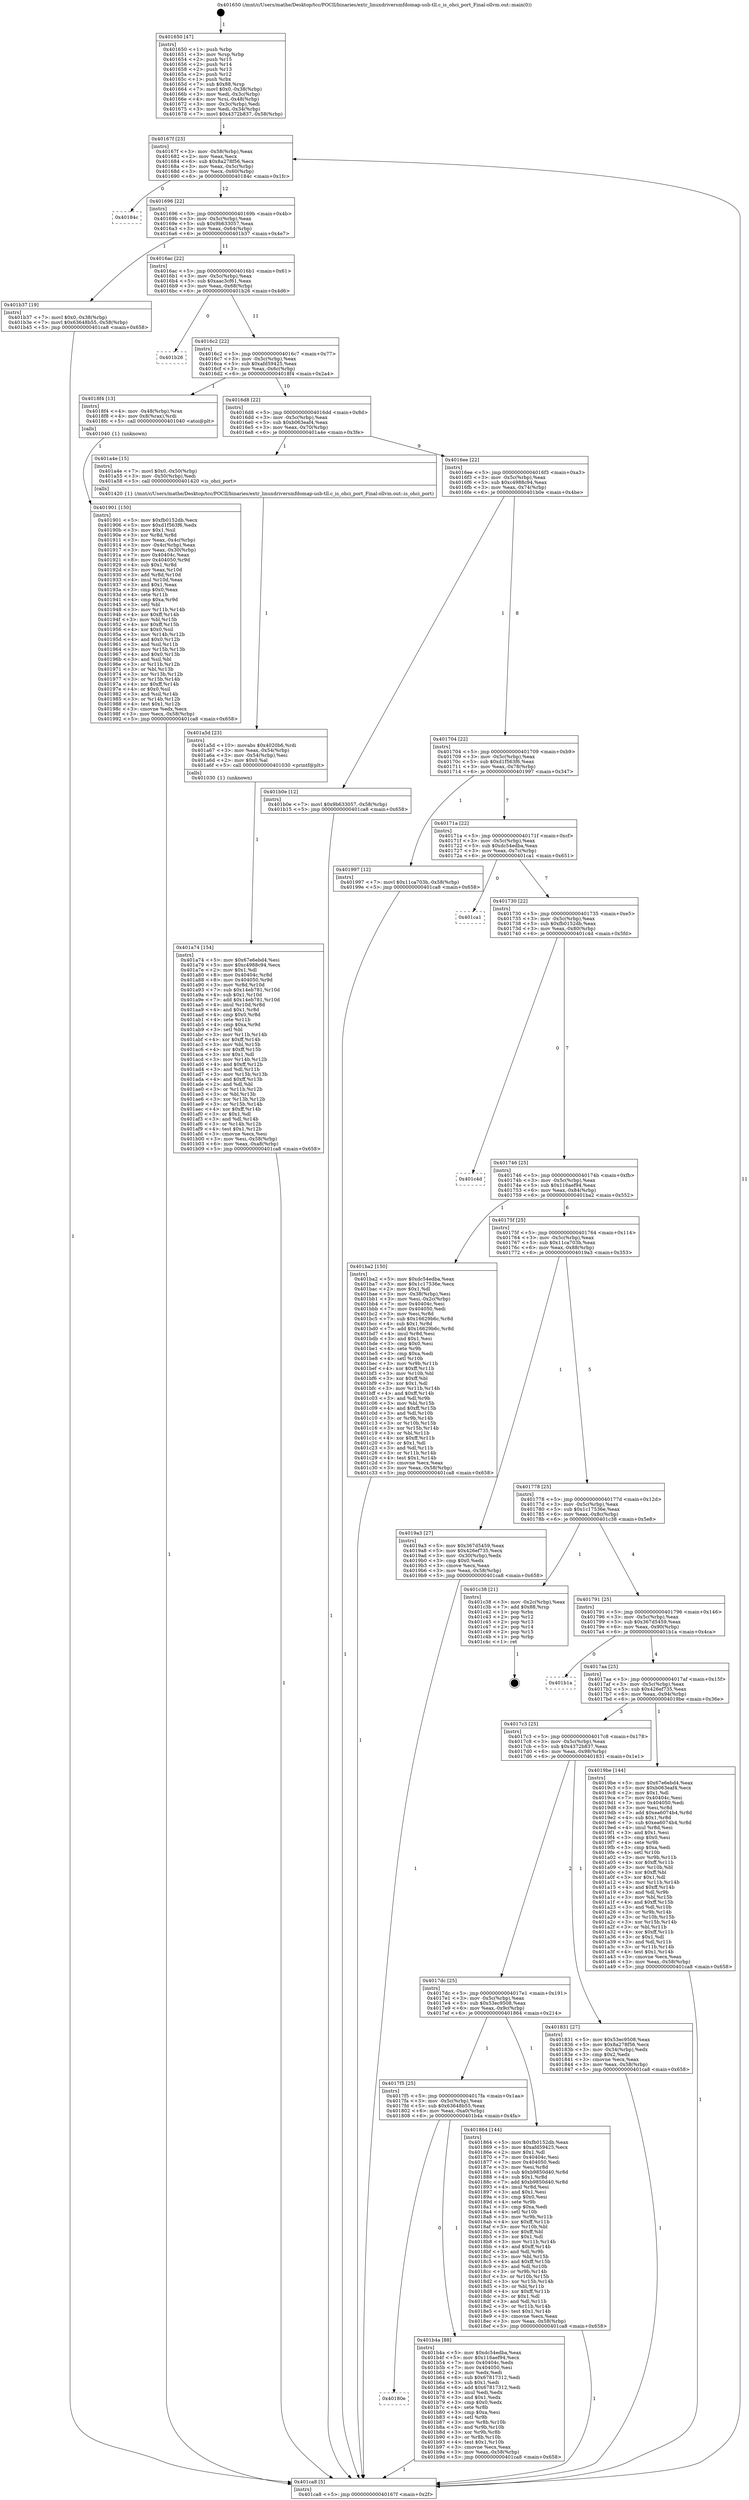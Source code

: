 digraph "0x401650" {
  label = "0x401650 (/mnt/c/Users/mathe/Desktop/tcc/POCII/binaries/extr_linuxdriversmfdomap-usb-tll.c_is_ohci_port_Final-ollvm.out::main(0))"
  labelloc = "t"
  node[shape=record]

  Entry [label="",width=0.3,height=0.3,shape=circle,fillcolor=black,style=filled]
  "0x40167f" [label="{
     0x40167f [23]\l
     | [instrs]\l
     &nbsp;&nbsp;0x40167f \<+3\>: mov -0x58(%rbp),%eax\l
     &nbsp;&nbsp;0x401682 \<+2\>: mov %eax,%ecx\l
     &nbsp;&nbsp;0x401684 \<+6\>: sub $0x8a278f56,%ecx\l
     &nbsp;&nbsp;0x40168a \<+3\>: mov %eax,-0x5c(%rbp)\l
     &nbsp;&nbsp;0x40168d \<+3\>: mov %ecx,-0x60(%rbp)\l
     &nbsp;&nbsp;0x401690 \<+6\>: je 000000000040184c \<main+0x1fc\>\l
  }"]
  "0x40184c" [label="{
     0x40184c\l
  }", style=dashed]
  "0x401696" [label="{
     0x401696 [22]\l
     | [instrs]\l
     &nbsp;&nbsp;0x401696 \<+5\>: jmp 000000000040169b \<main+0x4b\>\l
     &nbsp;&nbsp;0x40169b \<+3\>: mov -0x5c(%rbp),%eax\l
     &nbsp;&nbsp;0x40169e \<+5\>: sub $0x9b633057,%eax\l
     &nbsp;&nbsp;0x4016a3 \<+3\>: mov %eax,-0x64(%rbp)\l
     &nbsp;&nbsp;0x4016a6 \<+6\>: je 0000000000401b37 \<main+0x4e7\>\l
  }"]
  Exit [label="",width=0.3,height=0.3,shape=circle,fillcolor=black,style=filled,peripheries=2]
  "0x401b37" [label="{
     0x401b37 [19]\l
     | [instrs]\l
     &nbsp;&nbsp;0x401b37 \<+7\>: movl $0x0,-0x38(%rbp)\l
     &nbsp;&nbsp;0x401b3e \<+7\>: movl $0x63648b55,-0x58(%rbp)\l
     &nbsp;&nbsp;0x401b45 \<+5\>: jmp 0000000000401ca8 \<main+0x658\>\l
  }"]
  "0x4016ac" [label="{
     0x4016ac [22]\l
     | [instrs]\l
     &nbsp;&nbsp;0x4016ac \<+5\>: jmp 00000000004016b1 \<main+0x61\>\l
     &nbsp;&nbsp;0x4016b1 \<+3\>: mov -0x5c(%rbp),%eax\l
     &nbsp;&nbsp;0x4016b4 \<+5\>: sub $0xaac3cf61,%eax\l
     &nbsp;&nbsp;0x4016b9 \<+3\>: mov %eax,-0x68(%rbp)\l
     &nbsp;&nbsp;0x4016bc \<+6\>: je 0000000000401b26 \<main+0x4d6\>\l
  }"]
  "0x40180e" [label="{
     0x40180e\l
  }", style=dashed]
  "0x401b26" [label="{
     0x401b26\l
  }", style=dashed]
  "0x4016c2" [label="{
     0x4016c2 [22]\l
     | [instrs]\l
     &nbsp;&nbsp;0x4016c2 \<+5\>: jmp 00000000004016c7 \<main+0x77\>\l
     &nbsp;&nbsp;0x4016c7 \<+3\>: mov -0x5c(%rbp),%eax\l
     &nbsp;&nbsp;0x4016ca \<+5\>: sub $0xafd59425,%eax\l
     &nbsp;&nbsp;0x4016cf \<+3\>: mov %eax,-0x6c(%rbp)\l
     &nbsp;&nbsp;0x4016d2 \<+6\>: je 00000000004018f4 \<main+0x2a4\>\l
  }"]
  "0x401b4a" [label="{
     0x401b4a [88]\l
     | [instrs]\l
     &nbsp;&nbsp;0x401b4a \<+5\>: mov $0xdc54edba,%eax\l
     &nbsp;&nbsp;0x401b4f \<+5\>: mov $0x116aef94,%ecx\l
     &nbsp;&nbsp;0x401b54 \<+7\>: mov 0x40404c,%edx\l
     &nbsp;&nbsp;0x401b5b \<+7\>: mov 0x404050,%esi\l
     &nbsp;&nbsp;0x401b62 \<+2\>: mov %edx,%edi\l
     &nbsp;&nbsp;0x401b64 \<+6\>: sub $0x67817312,%edi\l
     &nbsp;&nbsp;0x401b6a \<+3\>: sub $0x1,%edi\l
     &nbsp;&nbsp;0x401b6d \<+6\>: add $0x67817312,%edi\l
     &nbsp;&nbsp;0x401b73 \<+3\>: imul %edi,%edx\l
     &nbsp;&nbsp;0x401b76 \<+3\>: and $0x1,%edx\l
     &nbsp;&nbsp;0x401b79 \<+3\>: cmp $0x0,%edx\l
     &nbsp;&nbsp;0x401b7c \<+4\>: sete %r8b\l
     &nbsp;&nbsp;0x401b80 \<+3\>: cmp $0xa,%esi\l
     &nbsp;&nbsp;0x401b83 \<+4\>: setl %r9b\l
     &nbsp;&nbsp;0x401b87 \<+3\>: mov %r8b,%r10b\l
     &nbsp;&nbsp;0x401b8a \<+3\>: and %r9b,%r10b\l
     &nbsp;&nbsp;0x401b8d \<+3\>: xor %r9b,%r8b\l
     &nbsp;&nbsp;0x401b90 \<+3\>: or %r8b,%r10b\l
     &nbsp;&nbsp;0x401b93 \<+4\>: test $0x1,%r10b\l
     &nbsp;&nbsp;0x401b97 \<+3\>: cmovne %ecx,%eax\l
     &nbsp;&nbsp;0x401b9a \<+3\>: mov %eax,-0x58(%rbp)\l
     &nbsp;&nbsp;0x401b9d \<+5\>: jmp 0000000000401ca8 \<main+0x658\>\l
  }"]
  "0x4018f4" [label="{
     0x4018f4 [13]\l
     | [instrs]\l
     &nbsp;&nbsp;0x4018f4 \<+4\>: mov -0x48(%rbp),%rax\l
     &nbsp;&nbsp;0x4018f8 \<+4\>: mov 0x8(%rax),%rdi\l
     &nbsp;&nbsp;0x4018fc \<+5\>: call 0000000000401040 \<atoi@plt\>\l
     | [calls]\l
     &nbsp;&nbsp;0x401040 \{1\} (unknown)\l
  }"]
  "0x4016d8" [label="{
     0x4016d8 [22]\l
     | [instrs]\l
     &nbsp;&nbsp;0x4016d8 \<+5\>: jmp 00000000004016dd \<main+0x8d\>\l
     &nbsp;&nbsp;0x4016dd \<+3\>: mov -0x5c(%rbp),%eax\l
     &nbsp;&nbsp;0x4016e0 \<+5\>: sub $0xb063eaf4,%eax\l
     &nbsp;&nbsp;0x4016e5 \<+3\>: mov %eax,-0x70(%rbp)\l
     &nbsp;&nbsp;0x4016e8 \<+6\>: je 0000000000401a4e \<main+0x3fe\>\l
  }"]
  "0x401a74" [label="{
     0x401a74 [154]\l
     | [instrs]\l
     &nbsp;&nbsp;0x401a74 \<+5\>: mov $0x67e6ebd4,%esi\l
     &nbsp;&nbsp;0x401a79 \<+5\>: mov $0xc4988c94,%ecx\l
     &nbsp;&nbsp;0x401a7e \<+2\>: mov $0x1,%dl\l
     &nbsp;&nbsp;0x401a80 \<+8\>: mov 0x40404c,%r8d\l
     &nbsp;&nbsp;0x401a88 \<+8\>: mov 0x404050,%r9d\l
     &nbsp;&nbsp;0x401a90 \<+3\>: mov %r8d,%r10d\l
     &nbsp;&nbsp;0x401a93 \<+7\>: sub $0x14eb781,%r10d\l
     &nbsp;&nbsp;0x401a9a \<+4\>: sub $0x1,%r10d\l
     &nbsp;&nbsp;0x401a9e \<+7\>: add $0x14eb781,%r10d\l
     &nbsp;&nbsp;0x401aa5 \<+4\>: imul %r10d,%r8d\l
     &nbsp;&nbsp;0x401aa9 \<+4\>: and $0x1,%r8d\l
     &nbsp;&nbsp;0x401aad \<+4\>: cmp $0x0,%r8d\l
     &nbsp;&nbsp;0x401ab1 \<+4\>: sete %r11b\l
     &nbsp;&nbsp;0x401ab5 \<+4\>: cmp $0xa,%r9d\l
     &nbsp;&nbsp;0x401ab9 \<+3\>: setl %bl\l
     &nbsp;&nbsp;0x401abc \<+3\>: mov %r11b,%r14b\l
     &nbsp;&nbsp;0x401abf \<+4\>: xor $0xff,%r14b\l
     &nbsp;&nbsp;0x401ac3 \<+3\>: mov %bl,%r15b\l
     &nbsp;&nbsp;0x401ac6 \<+4\>: xor $0xff,%r15b\l
     &nbsp;&nbsp;0x401aca \<+3\>: xor $0x1,%dl\l
     &nbsp;&nbsp;0x401acd \<+3\>: mov %r14b,%r12b\l
     &nbsp;&nbsp;0x401ad0 \<+4\>: and $0xff,%r12b\l
     &nbsp;&nbsp;0x401ad4 \<+3\>: and %dl,%r11b\l
     &nbsp;&nbsp;0x401ad7 \<+3\>: mov %r15b,%r13b\l
     &nbsp;&nbsp;0x401ada \<+4\>: and $0xff,%r13b\l
     &nbsp;&nbsp;0x401ade \<+2\>: and %dl,%bl\l
     &nbsp;&nbsp;0x401ae0 \<+3\>: or %r11b,%r12b\l
     &nbsp;&nbsp;0x401ae3 \<+3\>: or %bl,%r13b\l
     &nbsp;&nbsp;0x401ae6 \<+3\>: xor %r13b,%r12b\l
     &nbsp;&nbsp;0x401ae9 \<+3\>: or %r15b,%r14b\l
     &nbsp;&nbsp;0x401aec \<+4\>: xor $0xff,%r14b\l
     &nbsp;&nbsp;0x401af0 \<+3\>: or $0x1,%dl\l
     &nbsp;&nbsp;0x401af3 \<+3\>: and %dl,%r14b\l
     &nbsp;&nbsp;0x401af6 \<+3\>: or %r14b,%r12b\l
     &nbsp;&nbsp;0x401af9 \<+4\>: test $0x1,%r12b\l
     &nbsp;&nbsp;0x401afd \<+3\>: cmovne %ecx,%esi\l
     &nbsp;&nbsp;0x401b00 \<+3\>: mov %esi,-0x58(%rbp)\l
     &nbsp;&nbsp;0x401b03 \<+6\>: mov %eax,-0xa8(%rbp)\l
     &nbsp;&nbsp;0x401b09 \<+5\>: jmp 0000000000401ca8 \<main+0x658\>\l
  }"]
  "0x401a4e" [label="{
     0x401a4e [15]\l
     | [instrs]\l
     &nbsp;&nbsp;0x401a4e \<+7\>: movl $0x0,-0x50(%rbp)\l
     &nbsp;&nbsp;0x401a55 \<+3\>: mov -0x50(%rbp),%edi\l
     &nbsp;&nbsp;0x401a58 \<+5\>: call 0000000000401420 \<is_ohci_port\>\l
     | [calls]\l
     &nbsp;&nbsp;0x401420 \{1\} (/mnt/c/Users/mathe/Desktop/tcc/POCII/binaries/extr_linuxdriversmfdomap-usb-tll.c_is_ohci_port_Final-ollvm.out::is_ohci_port)\l
  }"]
  "0x4016ee" [label="{
     0x4016ee [22]\l
     | [instrs]\l
     &nbsp;&nbsp;0x4016ee \<+5\>: jmp 00000000004016f3 \<main+0xa3\>\l
     &nbsp;&nbsp;0x4016f3 \<+3\>: mov -0x5c(%rbp),%eax\l
     &nbsp;&nbsp;0x4016f6 \<+5\>: sub $0xc4988c94,%eax\l
     &nbsp;&nbsp;0x4016fb \<+3\>: mov %eax,-0x74(%rbp)\l
     &nbsp;&nbsp;0x4016fe \<+6\>: je 0000000000401b0e \<main+0x4be\>\l
  }"]
  "0x401a5d" [label="{
     0x401a5d [23]\l
     | [instrs]\l
     &nbsp;&nbsp;0x401a5d \<+10\>: movabs $0x4020b6,%rdi\l
     &nbsp;&nbsp;0x401a67 \<+3\>: mov %eax,-0x54(%rbp)\l
     &nbsp;&nbsp;0x401a6a \<+3\>: mov -0x54(%rbp),%esi\l
     &nbsp;&nbsp;0x401a6d \<+2\>: mov $0x0,%al\l
     &nbsp;&nbsp;0x401a6f \<+5\>: call 0000000000401030 \<printf@plt\>\l
     | [calls]\l
     &nbsp;&nbsp;0x401030 \{1\} (unknown)\l
  }"]
  "0x401b0e" [label="{
     0x401b0e [12]\l
     | [instrs]\l
     &nbsp;&nbsp;0x401b0e \<+7\>: movl $0x9b633057,-0x58(%rbp)\l
     &nbsp;&nbsp;0x401b15 \<+5\>: jmp 0000000000401ca8 \<main+0x658\>\l
  }"]
  "0x401704" [label="{
     0x401704 [22]\l
     | [instrs]\l
     &nbsp;&nbsp;0x401704 \<+5\>: jmp 0000000000401709 \<main+0xb9\>\l
     &nbsp;&nbsp;0x401709 \<+3\>: mov -0x5c(%rbp),%eax\l
     &nbsp;&nbsp;0x40170c \<+5\>: sub $0xd1f563f6,%eax\l
     &nbsp;&nbsp;0x401711 \<+3\>: mov %eax,-0x78(%rbp)\l
     &nbsp;&nbsp;0x401714 \<+6\>: je 0000000000401997 \<main+0x347\>\l
  }"]
  "0x401901" [label="{
     0x401901 [150]\l
     | [instrs]\l
     &nbsp;&nbsp;0x401901 \<+5\>: mov $0xfb0152db,%ecx\l
     &nbsp;&nbsp;0x401906 \<+5\>: mov $0xd1f563f6,%edx\l
     &nbsp;&nbsp;0x40190b \<+3\>: mov $0x1,%sil\l
     &nbsp;&nbsp;0x40190e \<+3\>: xor %r8d,%r8d\l
     &nbsp;&nbsp;0x401911 \<+3\>: mov %eax,-0x4c(%rbp)\l
     &nbsp;&nbsp;0x401914 \<+3\>: mov -0x4c(%rbp),%eax\l
     &nbsp;&nbsp;0x401917 \<+3\>: mov %eax,-0x30(%rbp)\l
     &nbsp;&nbsp;0x40191a \<+7\>: mov 0x40404c,%eax\l
     &nbsp;&nbsp;0x401921 \<+8\>: mov 0x404050,%r9d\l
     &nbsp;&nbsp;0x401929 \<+4\>: sub $0x1,%r8d\l
     &nbsp;&nbsp;0x40192d \<+3\>: mov %eax,%r10d\l
     &nbsp;&nbsp;0x401930 \<+3\>: add %r8d,%r10d\l
     &nbsp;&nbsp;0x401933 \<+4\>: imul %r10d,%eax\l
     &nbsp;&nbsp;0x401937 \<+3\>: and $0x1,%eax\l
     &nbsp;&nbsp;0x40193a \<+3\>: cmp $0x0,%eax\l
     &nbsp;&nbsp;0x40193d \<+4\>: sete %r11b\l
     &nbsp;&nbsp;0x401941 \<+4\>: cmp $0xa,%r9d\l
     &nbsp;&nbsp;0x401945 \<+3\>: setl %bl\l
     &nbsp;&nbsp;0x401948 \<+3\>: mov %r11b,%r14b\l
     &nbsp;&nbsp;0x40194b \<+4\>: xor $0xff,%r14b\l
     &nbsp;&nbsp;0x40194f \<+3\>: mov %bl,%r15b\l
     &nbsp;&nbsp;0x401952 \<+4\>: xor $0xff,%r15b\l
     &nbsp;&nbsp;0x401956 \<+4\>: xor $0x0,%sil\l
     &nbsp;&nbsp;0x40195a \<+3\>: mov %r14b,%r12b\l
     &nbsp;&nbsp;0x40195d \<+4\>: and $0x0,%r12b\l
     &nbsp;&nbsp;0x401961 \<+3\>: and %sil,%r11b\l
     &nbsp;&nbsp;0x401964 \<+3\>: mov %r15b,%r13b\l
     &nbsp;&nbsp;0x401967 \<+4\>: and $0x0,%r13b\l
     &nbsp;&nbsp;0x40196b \<+3\>: and %sil,%bl\l
     &nbsp;&nbsp;0x40196e \<+3\>: or %r11b,%r12b\l
     &nbsp;&nbsp;0x401971 \<+3\>: or %bl,%r13b\l
     &nbsp;&nbsp;0x401974 \<+3\>: xor %r13b,%r12b\l
     &nbsp;&nbsp;0x401977 \<+3\>: or %r15b,%r14b\l
     &nbsp;&nbsp;0x40197a \<+4\>: xor $0xff,%r14b\l
     &nbsp;&nbsp;0x40197e \<+4\>: or $0x0,%sil\l
     &nbsp;&nbsp;0x401982 \<+3\>: and %sil,%r14b\l
     &nbsp;&nbsp;0x401985 \<+3\>: or %r14b,%r12b\l
     &nbsp;&nbsp;0x401988 \<+4\>: test $0x1,%r12b\l
     &nbsp;&nbsp;0x40198c \<+3\>: cmovne %edx,%ecx\l
     &nbsp;&nbsp;0x40198f \<+3\>: mov %ecx,-0x58(%rbp)\l
     &nbsp;&nbsp;0x401992 \<+5\>: jmp 0000000000401ca8 \<main+0x658\>\l
  }"]
  "0x401997" [label="{
     0x401997 [12]\l
     | [instrs]\l
     &nbsp;&nbsp;0x401997 \<+7\>: movl $0x11ca703b,-0x58(%rbp)\l
     &nbsp;&nbsp;0x40199e \<+5\>: jmp 0000000000401ca8 \<main+0x658\>\l
  }"]
  "0x40171a" [label="{
     0x40171a [22]\l
     | [instrs]\l
     &nbsp;&nbsp;0x40171a \<+5\>: jmp 000000000040171f \<main+0xcf\>\l
     &nbsp;&nbsp;0x40171f \<+3\>: mov -0x5c(%rbp),%eax\l
     &nbsp;&nbsp;0x401722 \<+5\>: sub $0xdc54edba,%eax\l
     &nbsp;&nbsp;0x401727 \<+3\>: mov %eax,-0x7c(%rbp)\l
     &nbsp;&nbsp;0x40172a \<+6\>: je 0000000000401ca1 \<main+0x651\>\l
  }"]
  "0x4017f5" [label="{
     0x4017f5 [25]\l
     | [instrs]\l
     &nbsp;&nbsp;0x4017f5 \<+5\>: jmp 00000000004017fa \<main+0x1aa\>\l
     &nbsp;&nbsp;0x4017fa \<+3\>: mov -0x5c(%rbp),%eax\l
     &nbsp;&nbsp;0x4017fd \<+5\>: sub $0x63648b55,%eax\l
     &nbsp;&nbsp;0x401802 \<+6\>: mov %eax,-0xa0(%rbp)\l
     &nbsp;&nbsp;0x401808 \<+6\>: je 0000000000401b4a \<main+0x4fa\>\l
  }"]
  "0x401ca1" [label="{
     0x401ca1\l
  }", style=dashed]
  "0x401730" [label="{
     0x401730 [22]\l
     | [instrs]\l
     &nbsp;&nbsp;0x401730 \<+5\>: jmp 0000000000401735 \<main+0xe5\>\l
     &nbsp;&nbsp;0x401735 \<+3\>: mov -0x5c(%rbp),%eax\l
     &nbsp;&nbsp;0x401738 \<+5\>: sub $0xfb0152db,%eax\l
     &nbsp;&nbsp;0x40173d \<+3\>: mov %eax,-0x80(%rbp)\l
     &nbsp;&nbsp;0x401740 \<+6\>: je 0000000000401c4d \<main+0x5fd\>\l
  }"]
  "0x401864" [label="{
     0x401864 [144]\l
     | [instrs]\l
     &nbsp;&nbsp;0x401864 \<+5\>: mov $0xfb0152db,%eax\l
     &nbsp;&nbsp;0x401869 \<+5\>: mov $0xafd59425,%ecx\l
     &nbsp;&nbsp;0x40186e \<+2\>: mov $0x1,%dl\l
     &nbsp;&nbsp;0x401870 \<+7\>: mov 0x40404c,%esi\l
     &nbsp;&nbsp;0x401877 \<+7\>: mov 0x404050,%edi\l
     &nbsp;&nbsp;0x40187e \<+3\>: mov %esi,%r8d\l
     &nbsp;&nbsp;0x401881 \<+7\>: sub $0xb9850d40,%r8d\l
     &nbsp;&nbsp;0x401888 \<+4\>: sub $0x1,%r8d\l
     &nbsp;&nbsp;0x40188c \<+7\>: add $0xb9850d40,%r8d\l
     &nbsp;&nbsp;0x401893 \<+4\>: imul %r8d,%esi\l
     &nbsp;&nbsp;0x401897 \<+3\>: and $0x1,%esi\l
     &nbsp;&nbsp;0x40189a \<+3\>: cmp $0x0,%esi\l
     &nbsp;&nbsp;0x40189d \<+4\>: sete %r9b\l
     &nbsp;&nbsp;0x4018a1 \<+3\>: cmp $0xa,%edi\l
     &nbsp;&nbsp;0x4018a4 \<+4\>: setl %r10b\l
     &nbsp;&nbsp;0x4018a8 \<+3\>: mov %r9b,%r11b\l
     &nbsp;&nbsp;0x4018ab \<+4\>: xor $0xff,%r11b\l
     &nbsp;&nbsp;0x4018af \<+3\>: mov %r10b,%bl\l
     &nbsp;&nbsp;0x4018b2 \<+3\>: xor $0xff,%bl\l
     &nbsp;&nbsp;0x4018b5 \<+3\>: xor $0x1,%dl\l
     &nbsp;&nbsp;0x4018b8 \<+3\>: mov %r11b,%r14b\l
     &nbsp;&nbsp;0x4018bb \<+4\>: and $0xff,%r14b\l
     &nbsp;&nbsp;0x4018bf \<+3\>: and %dl,%r9b\l
     &nbsp;&nbsp;0x4018c2 \<+3\>: mov %bl,%r15b\l
     &nbsp;&nbsp;0x4018c5 \<+4\>: and $0xff,%r15b\l
     &nbsp;&nbsp;0x4018c9 \<+3\>: and %dl,%r10b\l
     &nbsp;&nbsp;0x4018cc \<+3\>: or %r9b,%r14b\l
     &nbsp;&nbsp;0x4018cf \<+3\>: or %r10b,%r15b\l
     &nbsp;&nbsp;0x4018d2 \<+3\>: xor %r15b,%r14b\l
     &nbsp;&nbsp;0x4018d5 \<+3\>: or %bl,%r11b\l
     &nbsp;&nbsp;0x4018d8 \<+4\>: xor $0xff,%r11b\l
     &nbsp;&nbsp;0x4018dc \<+3\>: or $0x1,%dl\l
     &nbsp;&nbsp;0x4018df \<+3\>: and %dl,%r11b\l
     &nbsp;&nbsp;0x4018e2 \<+3\>: or %r11b,%r14b\l
     &nbsp;&nbsp;0x4018e5 \<+4\>: test $0x1,%r14b\l
     &nbsp;&nbsp;0x4018e9 \<+3\>: cmovne %ecx,%eax\l
     &nbsp;&nbsp;0x4018ec \<+3\>: mov %eax,-0x58(%rbp)\l
     &nbsp;&nbsp;0x4018ef \<+5\>: jmp 0000000000401ca8 \<main+0x658\>\l
  }"]
  "0x401c4d" [label="{
     0x401c4d\l
  }", style=dashed]
  "0x401746" [label="{
     0x401746 [25]\l
     | [instrs]\l
     &nbsp;&nbsp;0x401746 \<+5\>: jmp 000000000040174b \<main+0xfb\>\l
     &nbsp;&nbsp;0x40174b \<+3\>: mov -0x5c(%rbp),%eax\l
     &nbsp;&nbsp;0x40174e \<+5\>: sub $0x116aef94,%eax\l
     &nbsp;&nbsp;0x401753 \<+6\>: mov %eax,-0x84(%rbp)\l
     &nbsp;&nbsp;0x401759 \<+6\>: je 0000000000401ba2 \<main+0x552\>\l
  }"]
  "0x401650" [label="{
     0x401650 [47]\l
     | [instrs]\l
     &nbsp;&nbsp;0x401650 \<+1\>: push %rbp\l
     &nbsp;&nbsp;0x401651 \<+3\>: mov %rsp,%rbp\l
     &nbsp;&nbsp;0x401654 \<+2\>: push %r15\l
     &nbsp;&nbsp;0x401656 \<+2\>: push %r14\l
     &nbsp;&nbsp;0x401658 \<+2\>: push %r13\l
     &nbsp;&nbsp;0x40165a \<+2\>: push %r12\l
     &nbsp;&nbsp;0x40165c \<+1\>: push %rbx\l
     &nbsp;&nbsp;0x40165d \<+7\>: sub $0x88,%rsp\l
     &nbsp;&nbsp;0x401664 \<+7\>: movl $0x0,-0x38(%rbp)\l
     &nbsp;&nbsp;0x40166b \<+3\>: mov %edi,-0x3c(%rbp)\l
     &nbsp;&nbsp;0x40166e \<+4\>: mov %rsi,-0x48(%rbp)\l
     &nbsp;&nbsp;0x401672 \<+3\>: mov -0x3c(%rbp),%edi\l
     &nbsp;&nbsp;0x401675 \<+3\>: mov %edi,-0x34(%rbp)\l
     &nbsp;&nbsp;0x401678 \<+7\>: movl $0x4372b837,-0x58(%rbp)\l
  }"]
  "0x401ba2" [label="{
     0x401ba2 [150]\l
     | [instrs]\l
     &nbsp;&nbsp;0x401ba2 \<+5\>: mov $0xdc54edba,%eax\l
     &nbsp;&nbsp;0x401ba7 \<+5\>: mov $0x1c17536e,%ecx\l
     &nbsp;&nbsp;0x401bac \<+2\>: mov $0x1,%dl\l
     &nbsp;&nbsp;0x401bae \<+3\>: mov -0x38(%rbp),%esi\l
     &nbsp;&nbsp;0x401bb1 \<+3\>: mov %esi,-0x2c(%rbp)\l
     &nbsp;&nbsp;0x401bb4 \<+7\>: mov 0x40404c,%esi\l
     &nbsp;&nbsp;0x401bbb \<+7\>: mov 0x404050,%edi\l
     &nbsp;&nbsp;0x401bc2 \<+3\>: mov %esi,%r8d\l
     &nbsp;&nbsp;0x401bc5 \<+7\>: sub $0x16629b6c,%r8d\l
     &nbsp;&nbsp;0x401bcc \<+4\>: sub $0x1,%r8d\l
     &nbsp;&nbsp;0x401bd0 \<+7\>: add $0x16629b6c,%r8d\l
     &nbsp;&nbsp;0x401bd7 \<+4\>: imul %r8d,%esi\l
     &nbsp;&nbsp;0x401bdb \<+3\>: and $0x1,%esi\l
     &nbsp;&nbsp;0x401bde \<+3\>: cmp $0x0,%esi\l
     &nbsp;&nbsp;0x401be1 \<+4\>: sete %r9b\l
     &nbsp;&nbsp;0x401be5 \<+3\>: cmp $0xa,%edi\l
     &nbsp;&nbsp;0x401be8 \<+4\>: setl %r10b\l
     &nbsp;&nbsp;0x401bec \<+3\>: mov %r9b,%r11b\l
     &nbsp;&nbsp;0x401bef \<+4\>: xor $0xff,%r11b\l
     &nbsp;&nbsp;0x401bf3 \<+3\>: mov %r10b,%bl\l
     &nbsp;&nbsp;0x401bf6 \<+3\>: xor $0xff,%bl\l
     &nbsp;&nbsp;0x401bf9 \<+3\>: xor $0x1,%dl\l
     &nbsp;&nbsp;0x401bfc \<+3\>: mov %r11b,%r14b\l
     &nbsp;&nbsp;0x401bff \<+4\>: and $0xff,%r14b\l
     &nbsp;&nbsp;0x401c03 \<+3\>: and %dl,%r9b\l
     &nbsp;&nbsp;0x401c06 \<+3\>: mov %bl,%r15b\l
     &nbsp;&nbsp;0x401c09 \<+4\>: and $0xff,%r15b\l
     &nbsp;&nbsp;0x401c0d \<+3\>: and %dl,%r10b\l
     &nbsp;&nbsp;0x401c10 \<+3\>: or %r9b,%r14b\l
     &nbsp;&nbsp;0x401c13 \<+3\>: or %r10b,%r15b\l
     &nbsp;&nbsp;0x401c16 \<+3\>: xor %r15b,%r14b\l
     &nbsp;&nbsp;0x401c19 \<+3\>: or %bl,%r11b\l
     &nbsp;&nbsp;0x401c1c \<+4\>: xor $0xff,%r11b\l
     &nbsp;&nbsp;0x401c20 \<+3\>: or $0x1,%dl\l
     &nbsp;&nbsp;0x401c23 \<+3\>: and %dl,%r11b\l
     &nbsp;&nbsp;0x401c26 \<+3\>: or %r11b,%r14b\l
     &nbsp;&nbsp;0x401c29 \<+4\>: test $0x1,%r14b\l
     &nbsp;&nbsp;0x401c2d \<+3\>: cmovne %ecx,%eax\l
     &nbsp;&nbsp;0x401c30 \<+3\>: mov %eax,-0x58(%rbp)\l
     &nbsp;&nbsp;0x401c33 \<+5\>: jmp 0000000000401ca8 \<main+0x658\>\l
  }"]
  "0x40175f" [label="{
     0x40175f [25]\l
     | [instrs]\l
     &nbsp;&nbsp;0x40175f \<+5\>: jmp 0000000000401764 \<main+0x114\>\l
     &nbsp;&nbsp;0x401764 \<+3\>: mov -0x5c(%rbp),%eax\l
     &nbsp;&nbsp;0x401767 \<+5\>: sub $0x11ca703b,%eax\l
     &nbsp;&nbsp;0x40176c \<+6\>: mov %eax,-0x88(%rbp)\l
     &nbsp;&nbsp;0x401772 \<+6\>: je 00000000004019a3 \<main+0x353\>\l
  }"]
  "0x401ca8" [label="{
     0x401ca8 [5]\l
     | [instrs]\l
     &nbsp;&nbsp;0x401ca8 \<+5\>: jmp 000000000040167f \<main+0x2f\>\l
  }"]
  "0x4019a3" [label="{
     0x4019a3 [27]\l
     | [instrs]\l
     &nbsp;&nbsp;0x4019a3 \<+5\>: mov $0x367d5459,%eax\l
     &nbsp;&nbsp;0x4019a8 \<+5\>: mov $0x426ef735,%ecx\l
     &nbsp;&nbsp;0x4019ad \<+3\>: mov -0x30(%rbp),%edx\l
     &nbsp;&nbsp;0x4019b0 \<+3\>: cmp $0x0,%edx\l
     &nbsp;&nbsp;0x4019b3 \<+3\>: cmove %ecx,%eax\l
     &nbsp;&nbsp;0x4019b6 \<+3\>: mov %eax,-0x58(%rbp)\l
     &nbsp;&nbsp;0x4019b9 \<+5\>: jmp 0000000000401ca8 \<main+0x658\>\l
  }"]
  "0x401778" [label="{
     0x401778 [25]\l
     | [instrs]\l
     &nbsp;&nbsp;0x401778 \<+5\>: jmp 000000000040177d \<main+0x12d\>\l
     &nbsp;&nbsp;0x40177d \<+3\>: mov -0x5c(%rbp),%eax\l
     &nbsp;&nbsp;0x401780 \<+5\>: sub $0x1c17536e,%eax\l
     &nbsp;&nbsp;0x401785 \<+6\>: mov %eax,-0x8c(%rbp)\l
     &nbsp;&nbsp;0x40178b \<+6\>: je 0000000000401c38 \<main+0x5e8\>\l
  }"]
  "0x4017dc" [label="{
     0x4017dc [25]\l
     | [instrs]\l
     &nbsp;&nbsp;0x4017dc \<+5\>: jmp 00000000004017e1 \<main+0x191\>\l
     &nbsp;&nbsp;0x4017e1 \<+3\>: mov -0x5c(%rbp),%eax\l
     &nbsp;&nbsp;0x4017e4 \<+5\>: sub $0x53ec9508,%eax\l
     &nbsp;&nbsp;0x4017e9 \<+6\>: mov %eax,-0x9c(%rbp)\l
     &nbsp;&nbsp;0x4017ef \<+6\>: je 0000000000401864 \<main+0x214\>\l
  }"]
  "0x401c38" [label="{
     0x401c38 [21]\l
     | [instrs]\l
     &nbsp;&nbsp;0x401c38 \<+3\>: mov -0x2c(%rbp),%eax\l
     &nbsp;&nbsp;0x401c3b \<+7\>: add $0x88,%rsp\l
     &nbsp;&nbsp;0x401c42 \<+1\>: pop %rbx\l
     &nbsp;&nbsp;0x401c43 \<+2\>: pop %r12\l
     &nbsp;&nbsp;0x401c45 \<+2\>: pop %r13\l
     &nbsp;&nbsp;0x401c47 \<+2\>: pop %r14\l
     &nbsp;&nbsp;0x401c49 \<+2\>: pop %r15\l
     &nbsp;&nbsp;0x401c4b \<+1\>: pop %rbp\l
     &nbsp;&nbsp;0x401c4c \<+1\>: ret\l
  }"]
  "0x401791" [label="{
     0x401791 [25]\l
     | [instrs]\l
     &nbsp;&nbsp;0x401791 \<+5\>: jmp 0000000000401796 \<main+0x146\>\l
     &nbsp;&nbsp;0x401796 \<+3\>: mov -0x5c(%rbp),%eax\l
     &nbsp;&nbsp;0x401799 \<+5\>: sub $0x367d5459,%eax\l
     &nbsp;&nbsp;0x40179e \<+6\>: mov %eax,-0x90(%rbp)\l
     &nbsp;&nbsp;0x4017a4 \<+6\>: je 0000000000401b1a \<main+0x4ca\>\l
  }"]
  "0x401831" [label="{
     0x401831 [27]\l
     | [instrs]\l
     &nbsp;&nbsp;0x401831 \<+5\>: mov $0x53ec9508,%eax\l
     &nbsp;&nbsp;0x401836 \<+5\>: mov $0x8a278f56,%ecx\l
     &nbsp;&nbsp;0x40183b \<+3\>: mov -0x34(%rbp),%edx\l
     &nbsp;&nbsp;0x40183e \<+3\>: cmp $0x2,%edx\l
     &nbsp;&nbsp;0x401841 \<+3\>: cmovne %ecx,%eax\l
     &nbsp;&nbsp;0x401844 \<+3\>: mov %eax,-0x58(%rbp)\l
     &nbsp;&nbsp;0x401847 \<+5\>: jmp 0000000000401ca8 \<main+0x658\>\l
  }"]
  "0x401b1a" [label="{
     0x401b1a\l
  }", style=dashed]
  "0x4017aa" [label="{
     0x4017aa [25]\l
     | [instrs]\l
     &nbsp;&nbsp;0x4017aa \<+5\>: jmp 00000000004017af \<main+0x15f\>\l
     &nbsp;&nbsp;0x4017af \<+3\>: mov -0x5c(%rbp),%eax\l
     &nbsp;&nbsp;0x4017b2 \<+5\>: sub $0x426ef735,%eax\l
     &nbsp;&nbsp;0x4017b7 \<+6\>: mov %eax,-0x94(%rbp)\l
     &nbsp;&nbsp;0x4017bd \<+6\>: je 00000000004019be \<main+0x36e\>\l
  }"]
  "0x4017c3" [label="{
     0x4017c3 [25]\l
     | [instrs]\l
     &nbsp;&nbsp;0x4017c3 \<+5\>: jmp 00000000004017c8 \<main+0x178\>\l
     &nbsp;&nbsp;0x4017c8 \<+3\>: mov -0x5c(%rbp),%eax\l
     &nbsp;&nbsp;0x4017cb \<+5\>: sub $0x4372b837,%eax\l
     &nbsp;&nbsp;0x4017d0 \<+6\>: mov %eax,-0x98(%rbp)\l
     &nbsp;&nbsp;0x4017d6 \<+6\>: je 0000000000401831 \<main+0x1e1\>\l
  }"]
  "0x4019be" [label="{
     0x4019be [144]\l
     | [instrs]\l
     &nbsp;&nbsp;0x4019be \<+5\>: mov $0x67e6ebd4,%eax\l
     &nbsp;&nbsp;0x4019c3 \<+5\>: mov $0xb063eaf4,%ecx\l
     &nbsp;&nbsp;0x4019c8 \<+2\>: mov $0x1,%dl\l
     &nbsp;&nbsp;0x4019ca \<+7\>: mov 0x40404c,%esi\l
     &nbsp;&nbsp;0x4019d1 \<+7\>: mov 0x404050,%edi\l
     &nbsp;&nbsp;0x4019d8 \<+3\>: mov %esi,%r8d\l
     &nbsp;&nbsp;0x4019db \<+7\>: add $0xea6074b4,%r8d\l
     &nbsp;&nbsp;0x4019e2 \<+4\>: sub $0x1,%r8d\l
     &nbsp;&nbsp;0x4019e6 \<+7\>: sub $0xea6074b4,%r8d\l
     &nbsp;&nbsp;0x4019ed \<+4\>: imul %r8d,%esi\l
     &nbsp;&nbsp;0x4019f1 \<+3\>: and $0x1,%esi\l
     &nbsp;&nbsp;0x4019f4 \<+3\>: cmp $0x0,%esi\l
     &nbsp;&nbsp;0x4019f7 \<+4\>: sete %r9b\l
     &nbsp;&nbsp;0x4019fb \<+3\>: cmp $0xa,%edi\l
     &nbsp;&nbsp;0x4019fe \<+4\>: setl %r10b\l
     &nbsp;&nbsp;0x401a02 \<+3\>: mov %r9b,%r11b\l
     &nbsp;&nbsp;0x401a05 \<+4\>: xor $0xff,%r11b\l
     &nbsp;&nbsp;0x401a09 \<+3\>: mov %r10b,%bl\l
     &nbsp;&nbsp;0x401a0c \<+3\>: xor $0xff,%bl\l
     &nbsp;&nbsp;0x401a0f \<+3\>: xor $0x1,%dl\l
     &nbsp;&nbsp;0x401a12 \<+3\>: mov %r11b,%r14b\l
     &nbsp;&nbsp;0x401a15 \<+4\>: and $0xff,%r14b\l
     &nbsp;&nbsp;0x401a19 \<+3\>: and %dl,%r9b\l
     &nbsp;&nbsp;0x401a1c \<+3\>: mov %bl,%r15b\l
     &nbsp;&nbsp;0x401a1f \<+4\>: and $0xff,%r15b\l
     &nbsp;&nbsp;0x401a23 \<+3\>: and %dl,%r10b\l
     &nbsp;&nbsp;0x401a26 \<+3\>: or %r9b,%r14b\l
     &nbsp;&nbsp;0x401a29 \<+3\>: or %r10b,%r15b\l
     &nbsp;&nbsp;0x401a2c \<+3\>: xor %r15b,%r14b\l
     &nbsp;&nbsp;0x401a2f \<+3\>: or %bl,%r11b\l
     &nbsp;&nbsp;0x401a32 \<+4\>: xor $0xff,%r11b\l
     &nbsp;&nbsp;0x401a36 \<+3\>: or $0x1,%dl\l
     &nbsp;&nbsp;0x401a39 \<+3\>: and %dl,%r11b\l
     &nbsp;&nbsp;0x401a3c \<+3\>: or %r11b,%r14b\l
     &nbsp;&nbsp;0x401a3f \<+4\>: test $0x1,%r14b\l
     &nbsp;&nbsp;0x401a43 \<+3\>: cmovne %ecx,%eax\l
     &nbsp;&nbsp;0x401a46 \<+3\>: mov %eax,-0x58(%rbp)\l
     &nbsp;&nbsp;0x401a49 \<+5\>: jmp 0000000000401ca8 \<main+0x658\>\l
  }"]
  Entry -> "0x401650" [label=" 1"]
  "0x40167f" -> "0x40184c" [label=" 0"]
  "0x40167f" -> "0x401696" [label=" 12"]
  "0x401c38" -> Exit [label=" 1"]
  "0x401696" -> "0x401b37" [label=" 1"]
  "0x401696" -> "0x4016ac" [label=" 11"]
  "0x401ba2" -> "0x401ca8" [label=" 1"]
  "0x4016ac" -> "0x401b26" [label=" 0"]
  "0x4016ac" -> "0x4016c2" [label=" 11"]
  "0x401b4a" -> "0x401ca8" [label=" 1"]
  "0x4016c2" -> "0x4018f4" [label=" 1"]
  "0x4016c2" -> "0x4016d8" [label=" 10"]
  "0x4017f5" -> "0x40180e" [label=" 0"]
  "0x4016d8" -> "0x401a4e" [label=" 1"]
  "0x4016d8" -> "0x4016ee" [label=" 9"]
  "0x4017f5" -> "0x401b4a" [label=" 1"]
  "0x4016ee" -> "0x401b0e" [label=" 1"]
  "0x4016ee" -> "0x401704" [label=" 8"]
  "0x401b37" -> "0x401ca8" [label=" 1"]
  "0x401704" -> "0x401997" [label=" 1"]
  "0x401704" -> "0x40171a" [label=" 7"]
  "0x401b0e" -> "0x401ca8" [label=" 1"]
  "0x40171a" -> "0x401ca1" [label=" 0"]
  "0x40171a" -> "0x401730" [label=" 7"]
  "0x401a74" -> "0x401ca8" [label=" 1"]
  "0x401730" -> "0x401c4d" [label=" 0"]
  "0x401730" -> "0x401746" [label=" 7"]
  "0x401a5d" -> "0x401a74" [label=" 1"]
  "0x401746" -> "0x401ba2" [label=" 1"]
  "0x401746" -> "0x40175f" [label=" 6"]
  "0x4019be" -> "0x401ca8" [label=" 1"]
  "0x40175f" -> "0x4019a3" [label=" 1"]
  "0x40175f" -> "0x401778" [label=" 5"]
  "0x4019a3" -> "0x401ca8" [label=" 1"]
  "0x401778" -> "0x401c38" [label=" 1"]
  "0x401778" -> "0x401791" [label=" 4"]
  "0x401997" -> "0x401ca8" [label=" 1"]
  "0x401791" -> "0x401b1a" [label=" 0"]
  "0x401791" -> "0x4017aa" [label=" 4"]
  "0x401901" -> "0x401ca8" [label=" 1"]
  "0x4017aa" -> "0x4019be" [label=" 1"]
  "0x4017aa" -> "0x4017c3" [label=" 3"]
  "0x4018f4" -> "0x401901" [label=" 1"]
  "0x4017c3" -> "0x401831" [label=" 1"]
  "0x4017c3" -> "0x4017dc" [label=" 2"]
  "0x401831" -> "0x401ca8" [label=" 1"]
  "0x401650" -> "0x40167f" [label=" 1"]
  "0x401ca8" -> "0x40167f" [label=" 11"]
  "0x401a4e" -> "0x401a5d" [label=" 1"]
  "0x4017dc" -> "0x401864" [label=" 1"]
  "0x4017dc" -> "0x4017f5" [label=" 1"]
  "0x401864" -> "0x401ca8" [label=" 1"]
}
